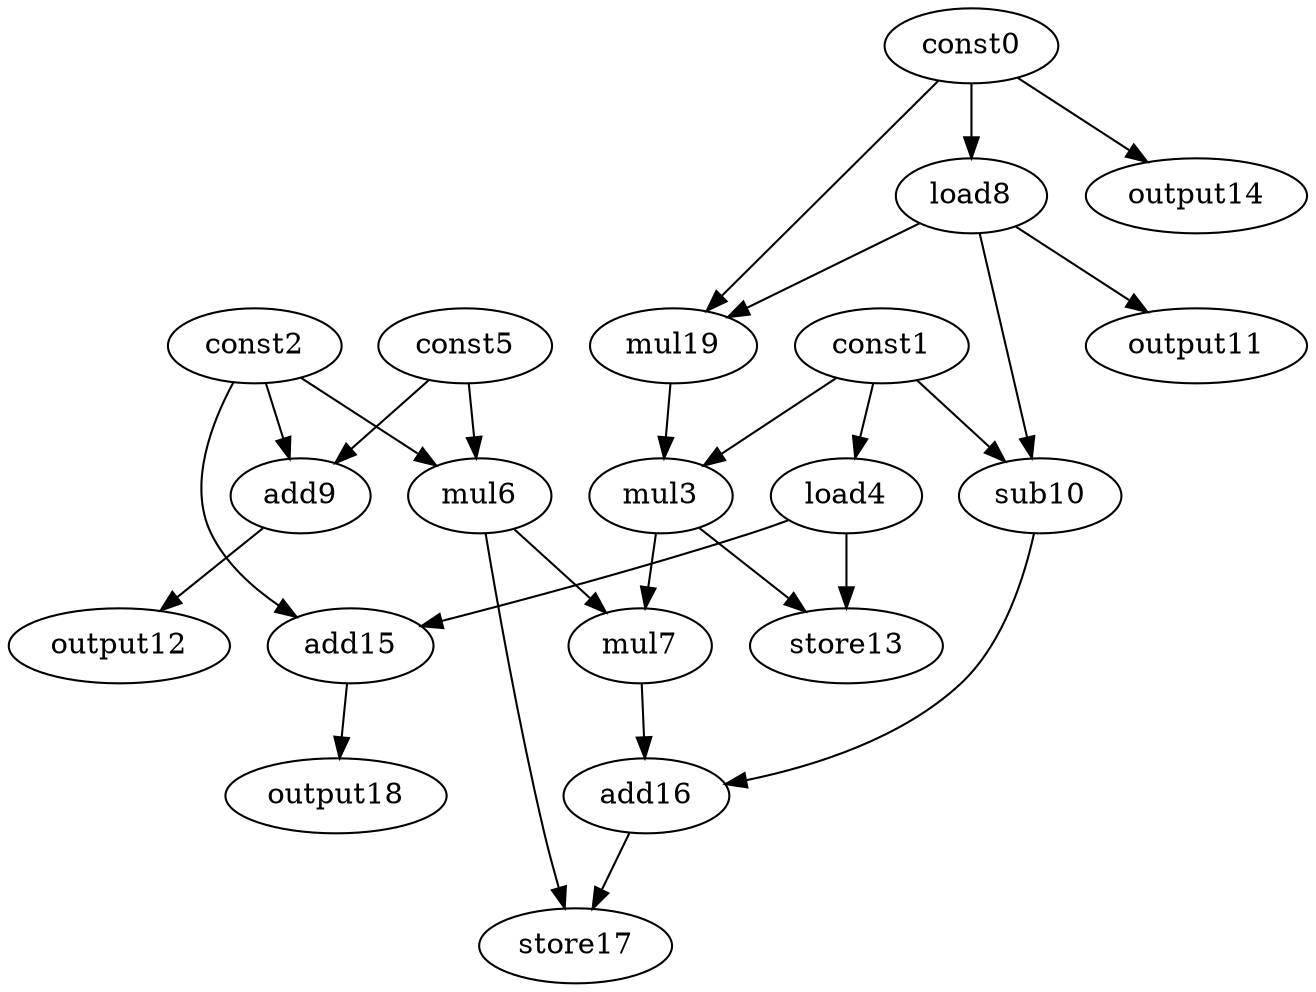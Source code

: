digraph G { 
const0[opcode=const]; 
const1[opcode=const]; 
const2[opcode=const]; 
mul3[opcode=mul]; 
load4[opcode=load]; 
const5[opcode=const]; 
mul6[opcode=mul]; 
mul7[opcode=mul]; 
load8[opcode=load]; 
add9[opcode=add]; 
sub10[opcode=sub]; 
output11[opcode=output]; 
output12[opcode=output]; 
store13[opcode=store]; 
output14[opcode=output]; 
add15[opcode=add]; 
add16[opcode=add]; 
store17[opcode=store]; 
output18[opcode=output]; 
mul19[opcode=mul]; 
const1->load4[operand=0];
const2->mul6[operand=0];
const5->mul6[operand=1];
const0->load8[operand=0];
const2->add9[operand=0];
const5->add9[operand=1];
const0->output14[operand=0];
load8->sub10[operand=0];
const1->sub10[operand=1];
load8->output11[operand=0];
add9->output12[operand=0];
const2->add15[operand=0];
load4->add15[operand=1];
const0->mul19[operand=0];
load8->mul19[operand=1];
const1->mul3[operand=0];
mul19->mul3[operand=1];
add15->output18[operand=0];
mul3->mul7[operand=0];
mul6->mul7[operand=1];
mul3->store13[operand=0];
load4->store13[operand=1];
mul7->add16[operand=0];
sub10->add16[operand=1];
add16->store17[operand=0];
mul6->store17[operand=1];
}
